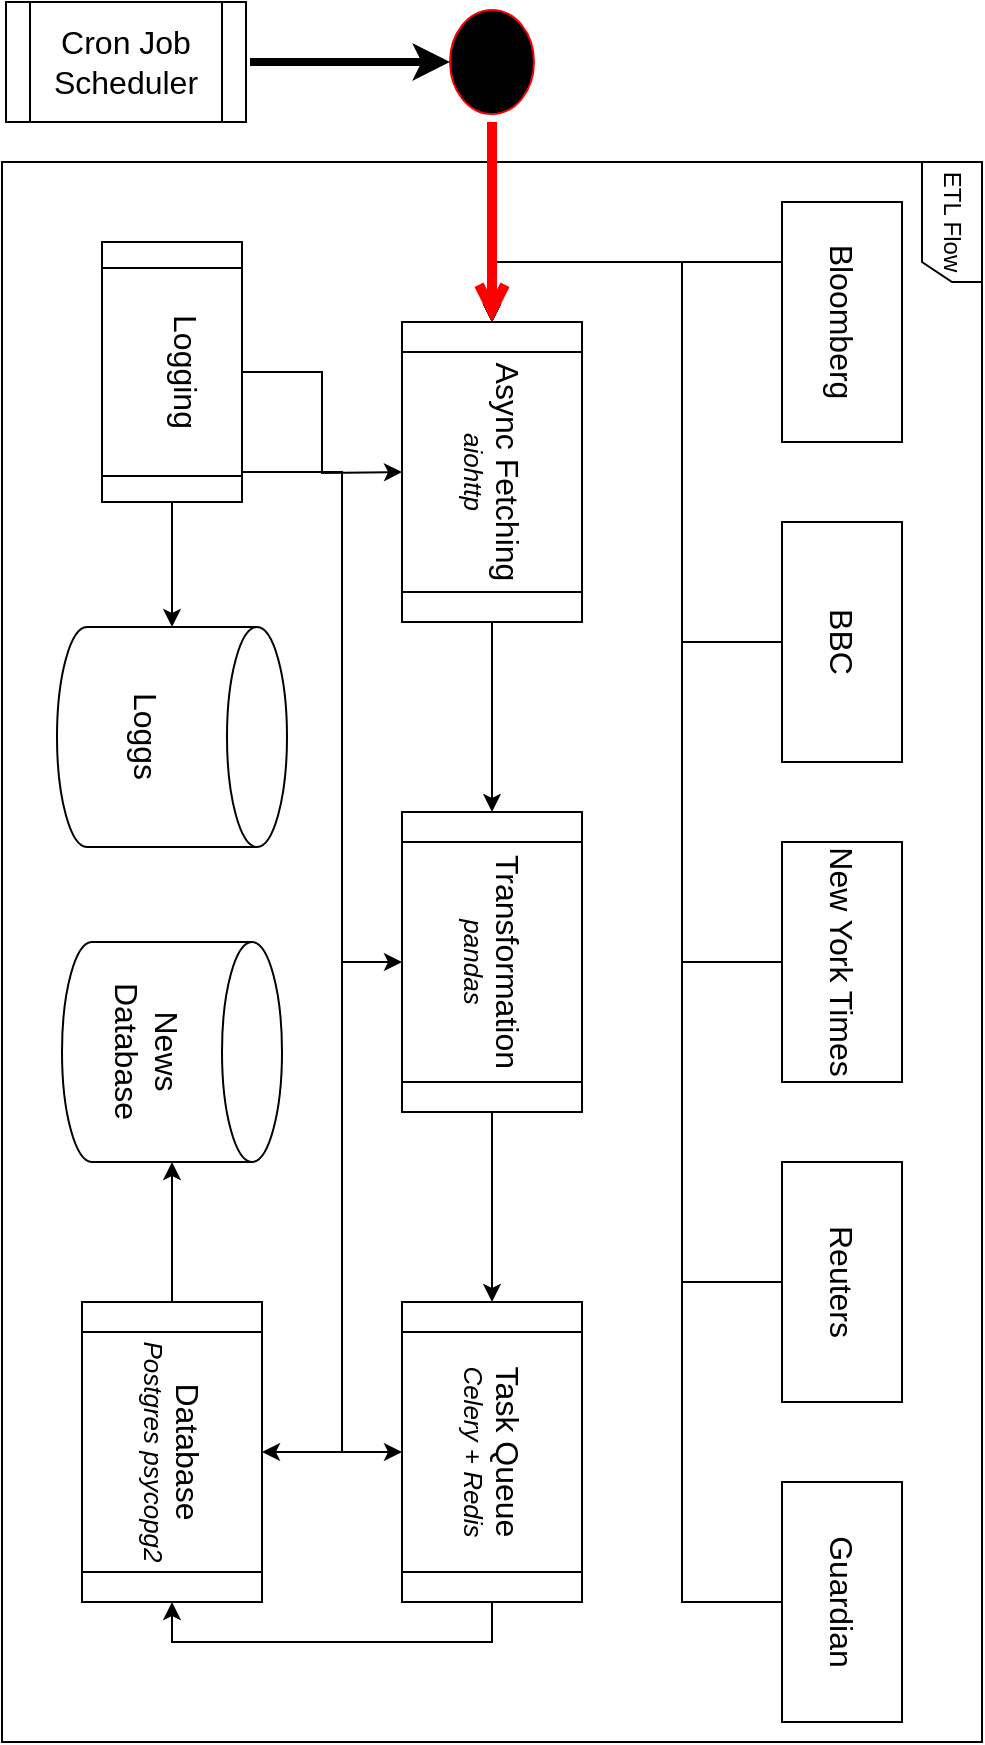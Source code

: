 <mxfile version="24.7.17">
  <diagram name="Page-1" id="c4acf3e9-155e-7222-9cf6-157b1a14988f">
    <mxGraphModel dx="1793" dy="1025" grid="1" gridSize="10" guides="1" tooltips="1" connect="1" arrows="1" fold="1" page="1" pageScale="1" pageWidth="850" pageHeight="1100" background="none" math="0" shadow="0">
      <root>
        <mxCell id="0" />
        <mxCell id="1" parent="0" />
        <mxCell id="PkW1fspWSgTxLqBnO6iF-32" style="edgeStyle=orthogonalEdgeStyle;rounded=0;orthogonalLoop=1;jettySize=auto;html=1;strokeWidth=4;" edge="1" parent="1">
          <mxGeometry relative="1" as="geometry">
            <mxPoint x="294" y="130" as="sourcePoint" />
            <mxPoint x="394" y="130" as="targetPoint" />
          </mxGeometry>
        </mxCell>
        <mxCell id="PkW1fspWSgTxLqBnO6iF-26" value="&lt;font style=&quot;font-size: 16px;&quot;&gt;Cron Job Scheduler&lt;/font&gt;" style="shape=process;whiteSpace=wrap;html=1;backgroundOutline=1;" vertex="1" parent="1">
          <mxGeometry x="172" y="100" width="120" height="60" as="geometry" />
        </mxCell>
        <mxCell id="PkW1fspWSgTxLqBnO6iF-27" value="" style="group;rotation=90;" vertex="1" connectable="0" parent="1">
          <mxGeometry x="20" y="330" width="790" height="490" as="geometry" />
        </mxCell>
        <mxCell id="PkW1fspWSgTxLqBnO6iF-7" value="" style="group;rotation=90;" vertex="1" connectable="0" parent="PkW1fspWSgTxLqBnO6iF-27">
          <mxGeometry x="190" y="220" width="760" height="60" as="geometry" />
        </mxCell>
        <mxCell id="PkW1fspWSgTxLqBnO6iF-1" value="&lt;font style=&quot;font-size: 16px;&quot;&gt;BBC&lt;/font&gt;" style="rounded=0;whiteSpace=wrap;html=1;rotation=90;" vertex="1" parent="PkW1fspWSgTxLqBnO6iF-7">
          <mxGeometry x="320" y="-160" width="120" height="60" as="geometry" />
        </mxCell>
        <mxCell id="PkW1fspWSgTxLqBnO6iF-2" value="&lt;font style=&quot;font-size: 16px;&quot;&gt;New York Times&lt;/font&gt;" style="rounded=0;whiteSpace=wrap;html=1;rotation=90;" vertex="1" parent="PkW1fspWSgTxLqBnO6iF-7">
          <mxGeometry x="320" width="120" height="60" as="geometry" />
        </mxCell>
        <mxCell id="PkW1fspWSgTxLqBnO6iF-3" value="&lt;font style=&quot;font-size: 16px;&quot;&gt;Guardian&lt;/font&gt;" style="rounded=0;whiteSpace=wrap;html=1;rotation=90;" vertex="1" parent="PkW1fspWSgTxLqBnO6iF-7">
          <mxGeometry x="320" y="320" width="120" height="60" as="geometry" />
        </mxCell>
        <mxCell id="PkW1fspWSgTxLqBnO6iF-4" value="&lt;font style=&quot;font-size: 16px;&quot;&gt;Bloomberg&lt;/font&gt;" style="rounded=0;whiteSpace=wrap;html=1;rotation=90;" vertex="1" parent="PkW1fspWSgTxLqBnO6iF-7">
          <mxGeometry x="320" y="-320" width="120" height="60" as="geometry" />
        </mxCell>
        <mxCell id="PkW1fspWSgTxLqBnO6iF-5" value="&lt;font style=&quot;font-size: 16px;&quot;&gt;Reuters&lt;/font&gt;" style="rounded=0;whiteSpace=wrap;html=1;rotation=90;" vertex="1" parent="PkW1fspWSgTxLqBnO6iF-7">
          <mxGeometry x="320" y="160" width="120" height="60" as="geometry" />
        </mxCell>
        <mxCell id="PkW1fspWSgTxLqBnO6iF-22" style="edgeStyle=orthogonalEdgeStyle;rounded=0;orthogonalLoop=1;jettySize=auto;html=1;entryX=0;entryY=0.5;entryDx=0;entryDy=0;" edge="1" parent="PkW1fspWSgTxLqBnO6iF-27" source="PkW1fspWSgTxLqBnO6iF-9" target="PkW1fspWSgTxLqBnO6iF-10">
          <mxGeometry relative="1" as="geometry" />
        </mxCell>
        <mxCell id="PkW1fspWSgTxLqBnO6iF-9" value="&lt;font style=&quot;font-size: 16px;&quot;&gt;Async Fetching&lt;/font&gt;&lt;div&gt;&lt;font size=&quot;1&quot; style=&quot;&quot;&gt;&lt;i style=&quot;font-size: 13px;&quot;&gt;aiohttp&lt;/i&gt;&lt;/font&gt;&lt;/div&gt;" style="shape=process;whiteSpace=wrap;html=1;backgroundOutline=1;rotation=90;" vertex="1" parent="PkW1fspWSgTxLqBnO6iF-27">
          <mxGeometry x="320" y="-40" width="150" height="90" as="geometry" />
        </mxCell>
        <mxCell id="PkW1fspWSgTxLqBnO6iF-23" style="edgeStyle=orthogonalEdgeStyle;rounded=0;orthogonalLoop=1;jettySize=auto;html=1;entryX=0;entryY=0.5;entryDx=0;entryDy=0;" edge="1" parent="PkW1fspWSgTxLqBnO6iF-27" source="PkW1fspWSgTxLqBnO6iF-10" target="PkW1fspWSgTxLqBnO6iF-11">
          <mxGeometry relative="1" as="geometry" />
        </mxCell>
        <mxCell id="PkW1fspWSgTxLqBnO6iF-10" value="&lt;span style=&quot;font-size: 16px;&quot;&gt;Transformation&lt;/span&gt;&lt;div style=&quot;font-size: 13px;&quot;&gt;&lt;span style=&quot;&quot;&gt;&lt;i&gt;pandas&lt;/i&gt;&lt;/span&gt;&lt;/div&gt;" style="shape=process;whiteSpace=wrap;html=1;backgroundOutline=1;rotation=90;" vertex="1" parent="PkW1fspWSgTxLqBnO6iF-27">
          <mxGeometry x="320" y="205" width="150" height="90" as="geometry" />
        </mxCell>
        <mxCell id="PkW1fspWSgTxLqBnO6iF-24" style="edgeStyle=orthogonalEdgeStyle;rounded=0;orthogonalLoop=1;jettySize=auto;html=1;entryX=1;entryY=0.5;entryDx=0;entryDy=0;exitX=1;exitY=0.5;exitDx=0;exitDy=0;" edge="1" parent="PkW1fspWSgTxLqBnO6iF-27" source="PkW1fspWSgTxLqBnO6iF-11" target="PkW1fspWSgTxLqBnO6iF-12">
          <mxGeometry relative="1" as="geometry" />
        </mxCell>
        <mxCell id="PkW1fspWSgTxLqBnO6iF-11" value="&lt;span style=&quot;font-size: 16px;&quot;&gt;Task Queue&lt;/span&gt;&lt;div style=&quot;font-size: 13px;&quot;&gt;&lt;span style=&quot;&quot;&gt;&lt;i&gt;Celery + Redis&lt;/i&gt;&lt;/span&gt;&lt;/div&gt;" style="shape=process;whiteSpace=wrap;html=1;backgroundOutline=1;rotation=90;" vertex="1" parent="PkW1fspWSgTxLqBnO6iF-27">
          <mxGeometry x="320" y="450" width="150" height="90" as="geometry" />
        </mxCell>
        <mxCell id="PkW1fspWSgTxLqBnO6iF-12" value="&lt;span style=&quot;font-size: 16px;&quot;&gt;Database&lt;/span&gt;&lt;br&gt;&lt;div style=&quot;font-size: 13px;&quot;&gt;&lt;i&gt;Postgres psycopg2&lt;/i&gt;&lt;/div&gt;" style="shape=process;whiteSpace=wrap;html=1;backgroundOutline=1;rotation=90;" vertex="1" parent="PkW1fspWSgTxLqBnO6iF-27">
          <mxGeometry x="160" y="450" width="150" height="90" as="geometry" />
        </mxCell>
        <mxCell id="PkW1fspWSgTxLqBnO6iF-13" value="&lt;font style=&quot;font-size: 16px;&quot;&gt;News Database&lt;/font&gt;" style="shape=cylinder3;whiteSpace=wrap;html=1;boundedLbl=1;backgroundOutline=1;size=15;rotation=90;" vertex="1" parent="PkW1fspWSgTxLqBnO6iF-27">
          <mxGeometry x="180" y="240" width="110" height="110" as="geometry" />
        </mxCell>
        <mxCell id="PkW1fspWSgTxLqBnO6iF-14" value="ETL Flow" style="shape=umlFrame;whiteSpace=wrap;html=1;pointerEvents=0;movable=1;resizable=1;rotatable=1;deletable=1;editable=1;locked=0;connectable=1;rotation=90;" vertex="1" parent="PkW1fspWSgTxLqBnO6iF-27">
          <mxGeometry width="790" height="490" as="geometry" />
        </mxCell>
        <mxCell id="PkW1fspWSgTxLqBnO6iF-15" style="edgeStyle=orthogonalEdgeStyle;rounded=0;orthogonalLoop=1;jettySize=auto;html=1;exitX=0.25;exitY=1;exitDx=0;exitDy=0;entryX=0;entryY=0.5;entryDx=0;entryDy=0;" edge="1" parent="PkW1fspWSgTxLqBnO6iF-27" source="PkW1fspWSgTxLqBnO6iF-4" target="PkW1fspWSgTxLqBnO6iF-9">
          <mxGeometry relative="1" as="geometry" />
        </mxCell>
        <mxCell id="PkW1fspWSgTxLqBnO6iF-17" style="edgeStyle=orthogonalEdgeStyle;rounded=0;orthogonalLoop=1;jettySize=auto;html=1;entryX=0;entryY=0.5;entryDx=0;entryDy=0;" edge="1" parent="PkW1fspWSgTxLqBnO6iF-27" source="PkW1fspWSgTxLqBnO6iF-1" target="PkW1fspWSgTxLqBnO6iF-9">
          <mxGeometry relative="1" as="geometry">
            <mxPoint x="390" y="-70" as="targetPoint" />
            <Array as="points">
              <mxPoint x="490" y="90" />
              <mxPoint x="490" y="-100" />
              <mxPoint x="395" y="-100" />
            </Array>
          </mxGeometry>
        </mxCell>
        <mxCell id="PkW1fspWSgTxLqBnO6iF-19" style="edgeStyle=orthogonalEdgeStyle;rounded=0;orthogonalLoop=1;jettySize=auto;html=1;entryX=0;entryY=0.5;entryDx=0;entryDy=0;" edge="1" parent="PkW1fspWSgTxLqBnO6iF-27" source="PkW1fspWSgTxLqBnO6iF-2" target="PkW1fspWSgTxLqBnO6iF-9">
          <mxGeometry relative="1" as="geometry">
            <Array as="points">
              <mxPoint x="490" y="250" />
              <mxPoint x="490" y="-100" />
              <mxPoint x="395" y="-100" />
            </Array>
          </mxGeometry>
        </mxCell>
        <mxCell id="PkW1fspWSgTxLqBnO6iF-20" style="edgeStyle=orthogonalEdgeStyle;rounded=0;orthogonalLoop=1;jettySize=auto;html=1;entryX=0;entryY=0.5;entryDx=0;entryDy=0;" edge="1" parent="PkW1fspWSgTxLqBnO6iF-27" source="PkW1fspWSgTxLqBnO6iF-5" target="PkW1fspWSgTxLqBnO6iF-9">
          <mxGeometry relative="1" as="geometry">
            <Array as="points">
              <mxPoint x="490" y="410" />
              <mxPoint x="490" y="-100" />
              <mxPoint x="395" y="-100" />
            </Array>
          </mxGeometry>
        </mxCell>
        <mxCell id="PkW1fspWSgTxLqBnO6iF-21" style="edgeStyle=orthogonalEdgeStyle;rounded=0;orthogonalLoop=1;jettySize=auto;html=1;entryX=0;entryY=0.5;entryDx=0;entryDy=0;" edge="1" parent="PkW1fspWSgTxLqBnO6iF-27" source="PkW1fspWSgTxLqBnO6iF-3" target="PkW1fspWSgTxLqBnO6iF-9">
          <mxGeometry relative="1" as="geometry">
            <Array as="points">
              <mxPoint x="490" y="570" />
              <mxPoint x="490" y="-100" />
              <mxPoint x="395" y="-100" />
            </Array>
          </mxGeometry>
        </mxCell>
        <mxCell id="PkW1fspWSgTxLqBnO6iF-25" style="edgeStyle=orthogonalEdgeStyle;rounded=0;orthogonalLoop=1;jettySize=auto;html=1;entryX=1;entryY=0.5;entryDx=0;entryDy=0;entryPerimeter=0;" edge="1" parent="PkW1fspWSgTxLqBnO6iF-27" source="PkW1fspWSgTxLqBnO6iF-12" target="PkW1fspWSgTxLqBnO6iF-13">
          <mxGeometry relative="1" as="geometry" />
        </mxCell>
        <mxCell id="PkW1fspWSgTxLqBnO6iF-34" style="edgeStyle=orthogonalEdgeStyle;rounded=0;orthogonalLoop=1;jettySize=auto;html=1;" edge="1" parent="PkW1fspWSgTxLqBnO6iF-27" source="PkW1fspWSgTxLqBnO6iF-33">
          <mxGeometry relative="1" as="geometry">
            <mxPoint x="350" y="5" as="targetPoint" />
          </mxGeometry>
        </mxCell>
        <mxCell id="PkW1fspWSgTxLqBnO6iF-35" style="edgeStyle=orthogonalEdgeStyle;rounded=0;orthogonalLoop=1;jettySize=auto;html=1;entryX=0.5;entryY=1;entryDx=0;entryDy=0;" edge="1" parent="PkW1fspWSgTxLqBnO6iF-27" source="PkW1fspWSgTxLqBnO6iF-33" target="PkW1fspWSgTxLqBnO6iF-10">
          <mxGeometry relative="1" as="geometry">
            <Array as="points">
              <mxPoint x="320" y="5" />
              <mxPoint x="320" y="250" />
            </Array>
          </mxGeometry>
        </mxCell>
        <mxCell id="PkW1fspWSgTxLqBnO6iF-36" style="edgeStyle=orthogonalEdgeStyle;rounded=0;orthogonalLoop=1;jettySize=auto;html=1;entryX=0.5;entryY=1;entryDx=0;entryDy=0;" edge="1" parent="PkW1fspWSgTxLqBnO6iF-27" source="PkW1fspWSgTxLqBnO6iF-33" target="PkW1fspWSgTxLqBnO6iF-11">
          <mxGeometry relative="1" as="geometry">
            <Array as="points">
              <mxPoint x="320" y="5" />
              <mxPoint x="320" y="495" />
            </Array>
          </mxGeometry>
        </mxCell>
        <mxCell id="PkW1fspWSgTxLqBnO6iF-37" style="edgeStyle=orthogonalEdgeStyle;rounded=0;orthogonalLoop=1;jettySize=auto;html=1;entryX=0.5;entryY=0;entryDx=0;entryDy=0;" edge="1" parent="PkW1fspWSgTxLqBnO6iF-27" source="PkW1fspWSgTxLqBnO6iF-33" target="PkW1fspWSgTxLqBnO6iF-12">
          <mxGeometry relative="1" as="geometry">
            <Array as="points">
              <mxPoint x="320" y="5" />
              <mxPoint x="320" y="495" />
            </Array>
          </mxGeometry>
        </mxCell>
        <mxCell id="PkW1fspWSgTxLqBnO6iF-43" style="edgeStyle=orthogonalEdgeStyle;rounded=0;orthogonalLoop=1;jettySize=auto;html=1;" edge="1" parent="PkW1fspWSgTxLqBnO6iF-27" source="PkW1fspWSgTxLqBnO6iF-33" target="PkW1fspWSgTxLqBnO6iF-42">
          <mxGeometry relative="1" as="geometry" />
        </mxCell>
        <mxCell id="PkW1fspWSgTxLqBnO6iF-33" value="&lt;font style=&quot;font-size: 16px;&quot;&gt;Logging&lt;/font&gt;&lt;div&gt;&lt;br&gt;&lt;/div&gt;" style="shape=process;whiteSpace=wrap;html=1;backgroundOutline=1;rotation=90;" vertex="1" parent="PkW1fspWSgTxLqBnO6iF-27">
          <mxGeometry x="170" y="-80" width="130" height="70" as="geometry" />
        </mxCell>
        <mxCell id="PkW1fspWSgTxLqBnO6iF-42" value="&lt;font style=&quot;font-size: 16px;&quot;&gt;Loggs&lt;/font&gt;" style="shape=cylinder3;whiteSpace=wrap;html=1;boundedLbl=1;backgroundOutline=1;size=15;rotation=90;" vertex="1" parent="PkW1fspWSgTxLqBnO6iF-27">
          <mxGeometry x="180" y="80" width="110" height="115" as="geometry" />
        </mxCell>
        <mxCell id="PkW1fspWSgTxLqBnO6iF-30" value="" style="ellipse;html=1;shape=startState;fillColor=#000000;strokeColor=#ff0000;" vertex="1" parent="1">
          <mxGeometry x="390" y="100" width="50" height="60" as="geometry" />
        </mxCell>
        <mxCell id="PkW1fspWSgTxLqBnO6iF-31" value="" style="edgeStyle=orthogonalEdgeStyle;html=1;verticalAlign=bottom;endArrow=open;endSize=8;strokeColor=#ff0000;rounded=0;strokeWidth=5;" edge="1" source="PkW1fspWSgTxLqBnO6iF-30" parent="1">
          <mxGeometry relative="1" as="geometry">
            <mxPoint x="415" y="260" as="targetPoint" />
          </mxGeometry>
        </mxCell>
      </root>
    </mxGraphModel>
  </diagram>
</mxfile>
